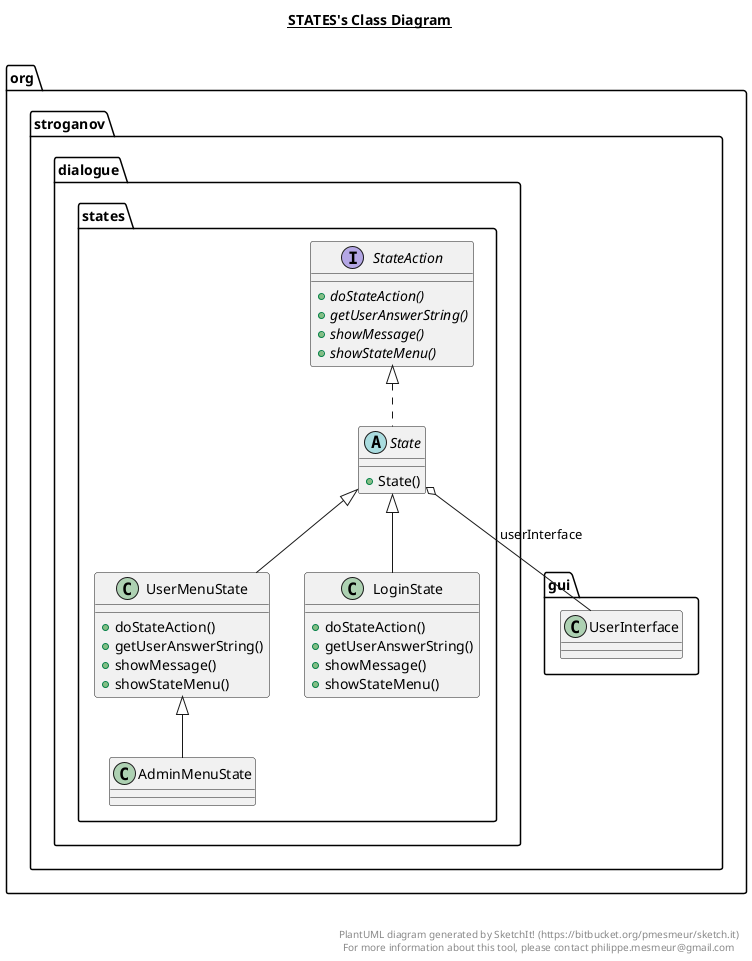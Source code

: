 @startuml

title __STATES's Class Diagram__\n

  namespace org.stroganov {
    namespace dialogue {
      namespace states {
        class org.stroganov.dialogue.states.AdminMenuState {
        }
      }
    }
  }
  

  namespace org.stroganov {
    namespace dialogue {
      namespace states {
        class org.stroganov.dialogue.states.LoginState {
            + doStateAction()
            + getUserAnswerString()
            + showMessage()
            + showStateMenu()
        }
      }
    }
  }
  

  namespace org.stroganov {
    namespace dialogue {
      namespace states {
        abstract class org.stroganov.dialogue.states.State {
            + State()
        }
      }
    }
  }
  

  namespace org.stroganov {
    namespace dialogue {
      namespace states {
        interface org.stroganov.dialogue.states.StateAction {
            {abstract} + doStateAction()
            {abstract} + getUserAnswerString()
            {abstract} + showMessage()
            {abstract} + showStateMenu()
        }
      }
    }
  }
  

  namespace org.stroganov {
    namespace dialogue {
      namespace states {
        class org.stroganov.dialogue.states.UserMenuState {
            + doStateAction()
            + getUserAnswerString()
            + showMessage()
            + showStateMenu()
        }
      }
    }
  }
  

  org.stroganov.dialogue.states.AdminMenuState -up-|> org.stroganov.dialogue.states.UserMenuState
  org.stroganov.dialogue.states.LoginState -up-|> org.stroganov.dialogue.states.State
  org.stroganov.dialogue.states.State .up.|> org.stroganov.dialogue.states.StateAction
  org.stroganov.dialogue.states.State o-- org.stroganov.gui.UserInterface : userInterface
  org.stroganov.dialogue.states.UserMenuState -up-|> org.stroganov.dialogue.states.State


right footer


PlantUML diagram generated by SketchIt! (https://bitbucket.org/pmesmeur/sketch.it)
For more information about this tool, please contact philippe.mesmeur@gmail.com
endfooter

@enduml
